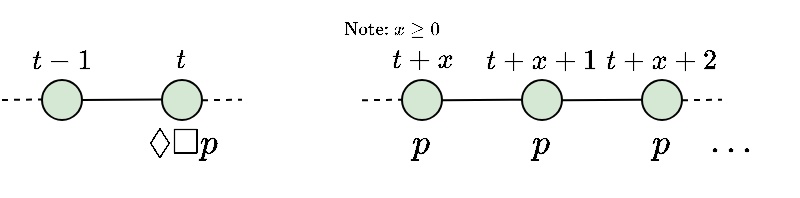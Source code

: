 <mxfile version="20.3.0" type="device"><diagram id="cUKWRwucNf3NcA3fN-mq" name="Page-1"><mxGraphModel dx="524" dy="338" grid="1" gridSize="10" guides="1" tooltips="1" connect="1" arrows="1" fold="1" page="1" pageScale="1" pageWidth="827" pageHeight="1169" math="1" shadow="0"><root><mxCell id="0"/><mxCell id="1" parent="0"/><mxCell id="uzDz3Ji_3mQtrzS4d-fE-1" value="" style="endArrow=none;html=1;rounded=0;dashed=1;" edge="1" parent="1"><mxGeometry width="50" height="50" relative="1" as="geometry"><mxPoint x="10" y="50" as="sourcePoint"/><mxPoint x="30" y="49.71" as="targetPoint"/></mxGeometry></mxCell><mxCell id="uzDz3Ji_3mQtrzS4d-fE-2" value="" style="ellipse;whiteSpace=wrap;html=1;aspect=fixed;fillColor=#d5e8d4;strokeColor=#000000;strokeWidth=1;" vertex="1" parent="1"><mxGeometry x="30" y="40" width="20" height="20" as="geometry"/></mxCell><mxCell id="uzDz3Ji_3mQtrzS4d-fE-3" value="" style="endArrow=none;html=1;rounded=0;" edge="1" parent="1"><mxGeometry width="50" height="50" relative="1" as="geometry"><mxPoint x="50" y="50" as="sourcePoint"/><mxPoint x="90" y="49.71" as="targetPoint"/></mxGeometry></mxCell><mxCell id="uzDz3Ji_3mQtrzS4d-fE-4" value="" style="ellipse;whiteSpace=wrap;html=1;aspect=fixed;fillColor=#d5e8d4;strokeColor=#000000;strokeWidth=1;" vertex="1" parent="1"><mxGeometry x="90" y="40" width="20" height="20" as="geometry"/></mxCell><mxCell id="uzDz3Ji_3mQtrzS4d-fE-8" value="" style="ellipse;whiteSpace=wrap;html=1;aspect=fixed;fillColor=#d5e8d4;strokeColor=#000000;strokeWidth=1;" vertex="1" parent="1"><mxGeometry x="210" y="40" width="20" height="20" as="geometry"/></mxCell><mxCell id="uzDz3Ji_3mQtrzS4d-fE-10" value="$$t + x$$" style="text;html=1;strokeColor=none;fillColor=none;align=center;verticalAlign=middle;whiteSpace=wrap;rounded=0;" vertex="1" parent="1"><mxGeometry x="205" y="20" width="30" height="20" as="geometry"/></mxCell><mxCell id="uzDz3Ji_3mQtrzS4d-fE-11" value="$$t + x + 1$$" style="text;html=1;strokeColor=none;fillColor=none;align=center;verticalAlign=middle;whiteSpace=wrap;rounded=0;" vertex="1" parent="1"><mxGeometry x="265" y="20" width="30" height="20" as="geometry"/></mxCell><mxCell id="uzDz3Ji_3mQtrzS4d-fE-12" value="$$t + x + 2$$" style="text;html=1;strokeColor=none;fillColor=none;align=center;verticalAlign=middle;whiteSpace=wrap;rounded=0;" vertex="1" parent="1"><mxGeometry x="325" y="20" width="30" height="20" as="geometry"/></mxCell><mxCell id="uzDz3Ji_3mQtrzS4d-fE-13" value="" style="ellipse;whiteSpace=wrap;html=1;aspect=fixed;fillColor=#d5e8d4;strokeColor=#000000;strokeWidth=1;" vertex="1" parent="1"><mxGeometry x="270" y="40" width="20" height="20" as="geometry"/></mxCell><mxCell id="uzDz3Ji_3mQtrzS4d-fE-14" value="" style="endArrow=none;html=1;rounded=0;" edge="1" parent="1"><mxGeometry width="50" height="50" relative="1" as="geometry"><mxPoint x="230.0" y="50.14" as="sourcePoint"/><mxPoint x="270.0" y="49.85" as="targetPoint"/></mxGeometry></mxCell><mxCell id="uzDz3Ji_3mQtrzS4d-fE-15" value="" style="ellipse;whiteSpace=wrap;html=1;aspect=fixed;fillColor=#d5e8d4;strokeColor=#000000;strokeWidth=1;" vertex="1" parent="1"><mxGeometry x="330" y="40" width="20" height="20" as="geometry"/></mxCell><mxCell id="uzDz3Ji_3mQtrzS4d-fE-16" value="" style="endArrow=none;html=1;rounded=0;" edge="1" parent="1"><mxGeometry width="50" height="50" relative="1" as="geometry"><mxPoint x="290.0" y="50.14" as="sourcePoint"/><mxPoint x="330" y="49.85" as="targetPoint"/></mxGeometry></mxCell><mxCell id="uzDz3Ji_3mQtrzS4d-fE-17" value="" style="endArrow=none;html=1;rounded=0;dashed=1;" edge="1" parent="1"><mxGeometry width="50" height="50" relative="1" as="geometry"><mxPoint x="350" y="50.12" as="sourcePoint"/><mxPoint x="370" y="49.83" as="targetPoint"/></mxGeometry></mxCell><mxCell id="uzDz3Ji_3mQtrzS4d-fE-18" value="$$t$$" style="text;html=1;strokeColor=none;fillColor=none;align=center;verticalAlign=middle;whiteSpace=wrap;rounded=0;" vertex="1" parent="1"><mxGeometry x="85" y="20" width="30" height="20" as="geometry"/></mxCell><mxCell id="uzDz3Ji_3mQtrzS4d-fE-19" value="$$t - 1$$" style="text;html=1;strokeColor=none;fillColor=none;align=center;verticalAlign=middle;whiteSpace=wrap;rounded=0;" vertex="1" parent="1"><mxGeometry x="25" y="20" width="30" height="20" as="geometry"/></mxCell><mxCell id="uzDz3Ji_3mQtrzS4d-fE-21" value="$$p$$" style="text;html=1;strokeColor=none;fillColor=none;align=center;verticalAlign=middle;whiteSpace=wrap;rounded=0;fontSize=15;" vertex="1" parent="1"><mxGeometry x="205" y="56" width="30" height="30" as="geometry"/></mxCell><mxCell id="uzDz3Ji_3mQtrzS4d-fE-22" value="$$p$$" style="text;html=1;strokeColor=none;fillColor=none;align=center;verticalAlign=middle;whiteSpace=wrap;rounded=0;fontSize=15;" vertex="1" parent="1"><mxGeometry x="265" y="56" width="30" height="30" as="geometry"/></mxCell><mxCell id="uzDz3Ji_3mQtrzS4d-fE-23" value="$$p$$" style="text;html=1;strokeColor=none;fillColor=none;align=center;verticalAlign=middle;whiteSpace=wrap;rounded=0;fontSize=15;" vertex="1" parent="1"><mxGeometry x="325" y="56" width="30" height="30" as="geometry"/></mxCell><mxCell id="uzDz3Ji_3mQtrzS4d-fE-24" value="$$\dots$$" style="text;html=1;strokeColor=none;fillColor=none;align=center;verticalAlign=middle;whiteSpace=wrap;rounded=0;fontSize=15;" vertex="1" parent="1"><mxGeometry x="360" y="56" width="30" height="30" as="geometry"/></mxCell><mxCell id="uzDz3Ji_3mQtrzS4d-fE-25" value="$$ \Diamond \Box p$$" style="text;html=1;strokeColor=none;fillColor=none;align=center;verticalAlign=middle;whiteSpace=wrap;rounded=0;fontSize=15;" vertex="1" parent="1"><mxGeometry x="85" y="56" width="30" height="30" as="geometry"/></mxCell><mxCell id="uzDz3Ji_3mQtrzS4d-fE-26" value="" style="endArrow=none;html=1;rounded=0;dashed=1;" edge="1" parent="1"><mxGeometry width="50" height="50" relative="1" as="geometry"><mxPoint x="110" y="50.12" as="sourcePoint"/><mxPoint x="130" y="49.83" as="targetPoint"/></mxGeometry></mxCell><mxCell id="uzDz3Ji_3mQtrzS4d-fE-27" value="" style="endArrow=none;html=1;rounded=0;dashed=1;" edge="1" parent="1"><mxGeometry width="50" height="50" relative="1" as="geometry"><mxPoint x="190" y="50.12" as="sourcePoint"/><mxPoint x="210" y="49.83" as="targetPoint"/></mxGeometry></mxCell><mxCell id="uzDz3Ji_3mQtrzS4d-fE-28" value="$$\text{Note: }x \geq 0$$" style="text;html=1;strokeColor=none;fillColor=none;align=center;verticalAlign=middle;whiteSpace=wrap;rounded=0;fontSize=8;" vertex="1" parent="1"><mxGeometry x="175" width="60" height="30" as="geometry"/></mxCell></root></mxGraphModel></diagram></mxfile>